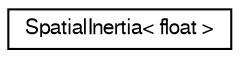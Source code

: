 digraph "Graphical Class Hierarchy"
{
  edge [fontname="FreeSans",fontsize="10",labelfontname="FreeSans",labelfontsize="10"];
  node [fontname="FreeSans",fontsize="10",shape=record];
  rankdir="LR";
  Node1 [label="SpatialInertia\< float \>",height=0.2,width=0.4,color="black", fillcolor="white", style="filled",URL="$d6/d81/class_spatial_inertia.html"];
}
